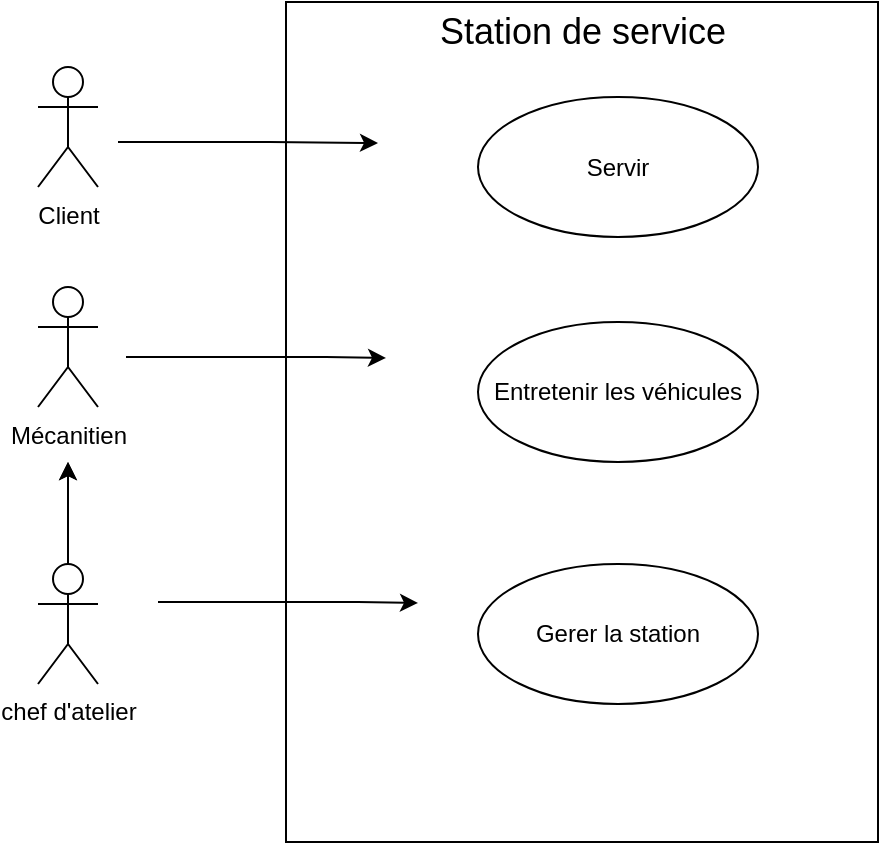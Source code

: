 <mxfile version="14.0.1" type="github"><diagram id="CQpQp8KX2lku7FzqPtzm" name="Page-1"><mxGraphModel dx="946" dy="614" grid="1" gridSize="10" guides="1" tooltips="1" connect="1" arrows="1" fold="1" page="1" pageScale="1" pageWidth="827" pageHeight="1169" math="0" shadow="0"><root><mxCell id="0"/><mxCell id="1" parent="0"/><mxCell id="CDpRojraXmSzTQJ7VOEM-16" value="&lt;font style=&quot;vertical-align: inherit ; font-size: 18px&quot;&gt;&lt;font style=&quot;vertical-align: inherit ; font-size: 18px&quot;&gt;&lt;font style=&quot;vertical-align: inherit ; font-size: 18px&quot;&gt;&lt;font style=&quot;vertical-align: inherit ; font-size: 18px&quot;&gt;&lt;font style=&quot;vertical-align: inherit&quot;&gt;&lt;font style=&quot;vertical-align: inherit&quot;&gt;Station de service&lt;/font&gt;&lt;/font&gt;&lt;br&gt;&lt;/font&gt;&lt;/font&gt;&lt;br&gt;&lt;br&gt;&lt;br&gt;&lt;br&gt;&lt;br&gt;&lt;br&gt;&lt;br&gt;&lt;br&gt;&lt;br&gt;&lt;br&gt;&lt;br&gt;&lt;br&gt;&lt;br&gt;&lt;br&gt;&lt;br&gt;&lt;br&gt;&lt;br&gt;&lt;br&gt;&lt;/font&gt;&lt;/font&gt;" style="html=1;" vertex="1" parent="1"><mxGeometry x="174" y="180" width="296" height="420" as="geometry"/></mxCell><mxCell id="CDpRojraXmSzTQJ7VOEM-17" value="" style="edgeStyle=orthogonalEdgeStyle;rounded=0;orthogonalLoop=1;jettySize=auto;html=1;" edge="1" parent="1"><mxGeometry relative="1" as="geometry"><mxPoint x="94" y="357.5" as="sourcePoint"/><mxPoint x="224" y="358" as="targetPoint"/><Array as="points"><mxPoint x="194" y="358"/><mxPoint x="194" y="358"/></Array></mxGeometry></mxCell><mxCell id="CDpRojraXmSzTQJ7VOEM-18" value="&lt;font style=&quot;vertical-align: inherit&quot;&gt;&lt;font style=&quot;vertical-align: inherit&quot;&gt;Entretenir les véhicules&lt;/font&gt;&lt;/font&gt;" style="ellipse;whiteSpace=wrap;html=1;" vertex="1" parent="1"><mxGeometry x="270" y="340" width="140" height="70" as="geometry"/></mxCell><mxCell id="CDpRojraXmSzTQJ7VOEM-19" value="" style="edgeStyle=orthogonalEdgeStyle;rounded=0;orthogonalLoop=1;jettySize=auto;html=1;" edge="1" parent="1"><mxGeometry relative="1" as="geometry"><mxPoint x="65" y="461" as="sourcePoint"/><mxPoint x="65" y="410" as="targetPoint"/></mxGeometry></mxCell><mxCell id="CDpRojraXmSzTQJ7VOEM-20" value="" style="edgeStyle=orthogonalEdgeStyle;rounded=0;orthogonalLoop=1;jettySize=auto;html=1;" edge="1" parent="1"><mxGeometry relative="1" as="geometry"><mxPoint x="110" y="480" as="sourcePoint"/><mxPoint x="240" y="480.5" as="targetPoint"/><Array as="points"><mxPoint x="210" y="480.5"/><mxPoint x="210" y="480.5"/></Array></mxGeometry></mxCell><mxCell id="CDpRojraXmSzTQJ7VOEM-21" value="&lt;font style=&quot;vertical-align: inherit&quot;&gt;&lt;font style=&quot;vertical-align: inherit&quot;&gt;Client&lt;/font&gt;&lt;/font&gt;" style="shape=umlActor;verticalLabelPosition=bottom;verticalAlign=top;html=1;" vertex="1" parent="1"><mxGeometry x="50" y="212.5" width="30" height="60" as="geometry"/></mxCell><mxCell id="CDpRojraXmSzTQJ7VOEM-22" value="Mécanitien" style="shape=umlActor;verticalLabelPosition=bottom;verticalAlign=top;html=1;" vertex="1" parent="1"><mxGeometry x="50" y="322.5" width="30" height="60" as="geometry"/></mxCell><mxCell id="CDpRojraXmSzTQJ7VOEM-23" value="" style="edgeStyle=orthogonalEdgeStyle;rounded=0;orthogonalLoop=1;jettySize=auto;html=1;" edge="1" parent="1" source="CDpRojraXmSzTQJ7VOEM-24"><mxGeometry relative="1" as="geometry"><mxPoint x="65" y="410" as="targetPoint"/></mxGeometry></mxCell><mxCell id="CDpRojraXmSzTQJ7VOEM-24" value="chef d'atelier" style="shape=umlActor;verticalLabelPosition=bottom;verticalAlign=top;html=1;" vertex="1" parent="1"><mxGeometry x="50" y="461" width="30" height="60" as="geometry"/></mxCell><mxCell id="CDpRojraXmSzTQJ7VOEM-25" value="" style="edgeStyle=orthogonalEdgeStyle;rounded=0;orthogonalLoop=1;jettySize=auto;html=1;" edge="1" parent="1"><mxGeometry relative="1" as="geometry"><mxPoint x="90" y="250" as="sourcePoint"/><mxPoint x="220" y="250.5" as="targetPoint"/><Array as="points"><mxPoint x="166" y="250.5"/><mxPoint x="166" y="250.5"/></Array></mxGeometry></mxCell><mxCell id="CDpRojraXmSzTQJ7VOEM-26" value="Gerer la station" style="ellipse;whiteSpace=wrap;html=1;" vertex="1" parent="1"><mxGeometry x="270" y="461" width="140" height="70" as="geometry"/></mxCell><mxCell id="CDpRojraXmSzTQJ7VOEM-27" value="&lt;font style=&quot;vertical-align: inherit&quot;&gt;&lt;font style=&quot;vertical-align: inherit&quot;&gt;Servir&lt;/font&gt;&lt;/font&gt;" style="ellipse;whiteSpace=wrap;html=1;" vertex="1" parent="1"><mxGeometry x="270" y="227.5" width="140" height="70" as="geometry"/></mxCell></root></mxGraphModel></diagram></mxfile>